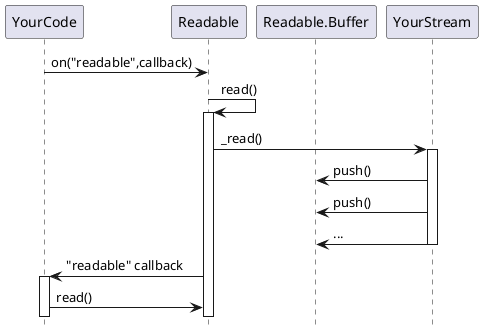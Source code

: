 @startuml
hide footbox
participant YourCode order 10
participant Readable order 20
participant Readable.Buffer order 30
participant YourStream order 40


YourCode 	-> Readable: on("readable",callback)

Readable 	-> Readable: read()
activate Readable
Readable    -> YourStream: _read()
activate YourStream
YourStream  -> Readable.Buffer: push()
YourStream  -> Readable.Buffer: push()
YourStream  -> Readable.Buffer: ...
deactivate YourStream
Readable    -> YourCode: "readable" callback
activate YourCode
YourCode 	-> Readable: read()


@enduml

